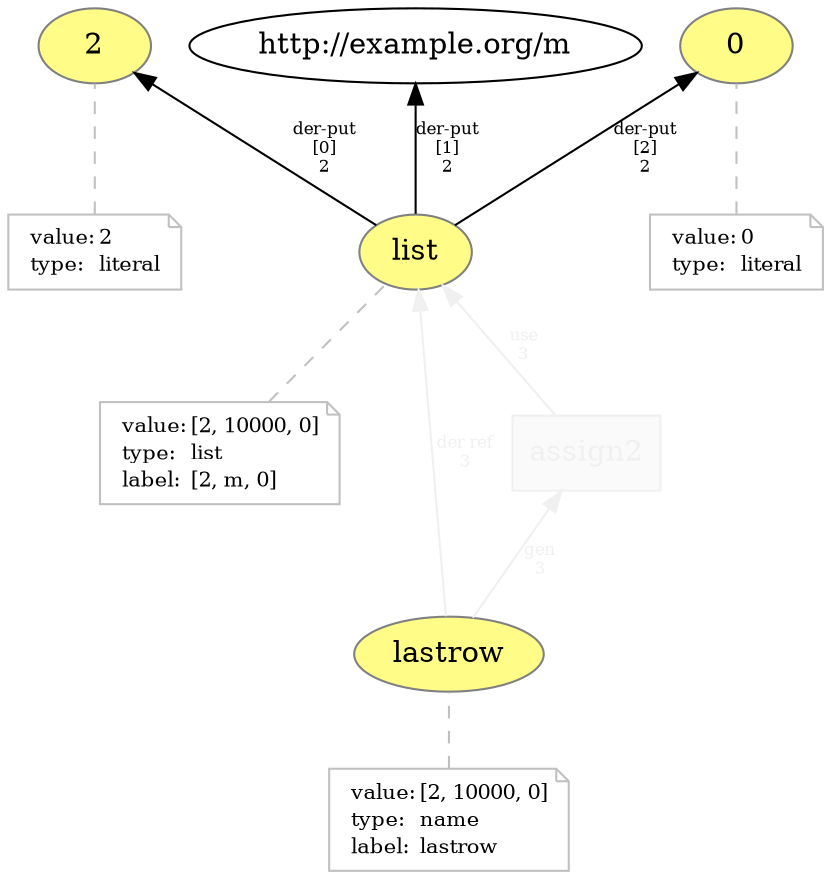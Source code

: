 digraph "PROV" { size="16,12"; rankdir="BT";
"http://example.org/2" [fillcolor="#FFFC87",color="#808080",style="filled",label="2",URL="http://example.org/2"]
"-attrs0" [color="gray",shape="note",fontsize="10",fontcolor="black",label=<<TABLE cellpadding="0" border="0">
	<TR>
	    <TD align="left">value:</TD>
	    <TD align="left">2</TD>
	</TR>
	<TR>
	    <TD align="left">type:</TD>
	    <TD align="left">literal</TD>
	</TR>
</TABLE>>]
"-attrs0" -> "http://example.org/2" [color="gray",style="dashed",arrowhead="none"]
"http://example.org/0" [fillcolor="#FFFC87",color="#808080",style="filled",label="0",URL="http://example.org/0"]
"-attrs1" [color="gray",shape="note",fontsize="10",fontcolor="black",label=<<TABLE cellpadding="0" border="0">
	<TR>
	    <TD align="left">value:</TD>
	    <TD align="left">0</TD>
	</TR>
	<TR>
	    <TD align="left">type:</TD>
	    <TD align="left">literal</TD>
	</TR>
</TABLE>>]
"-attrs1" -> "http://example.org/0" [color="gray",style="dashed",arrowhead="none"]
"http://example.org/list" [fillcolor="#FFFC87",color="#808080",style="filled",label="list",URL="http://example.org/list"]
"-attrs2" [color="gray",shape="note",fontsize="10",fontcolor="black",label=<<TABLE cellpadding="0" border="0">
	<TR>
	    <TD align="left">value:</TD>
	    <TD align="left">[2, 10000, 0]</TD>
	</TR>
	<TR>
	    <TD align="left">type:</TD>
	    <TD align="left">list</TD>
	</TR>
	<TR>
	    <TD align="left">label:</TD>
	    <TD align="left">[2, m, 0]</TD>
	</TR>
</TABLE>>]
"-attrs2" -> "http://example.org/list" [color="gray",style="dashed",arrowhead="none"]
"http://example.org/list" -> "http://example.org/2" [fontsize="8",distance="1.5",angle="60.0",rotation="20",label="der-put
[0]
2"]
"http://example.org/list" -> "http://example.org/m" [fontsize="8",distance="1.5",angle="60.0",rotation="20",label="der-put
[1]
2"]
"http://example.org/list" -> "http://example.org/0" [fontsize="8",distance="1.5",angle="60.0",rotation="20",label="der-put
[2]
2"]
"http://example.org/lastrow" [fillcolor="#FFFC87",color="#808080",style="filled",label="lastrow",URL="http://example.org/lastrow"]
"-attrs3" [color="gray",shape="note",fontsize="10",fontcolor="black",label=<<TABLE cellpadding="0" border="0">
	<TR>
	    <TD align="left">value:</TD>
	    <TD align="left">[2, 10000, 0]</TD>
	</TR>
	<TR>
	    <TD align="left">type:</TD>
	    <TD align="left">name</TD>
	</TR>
	<TR>
	    <TD align="left">label:</TD>
	    <TD align="left">lastrow</TD>
	</TR>
</TABLE>>]
"-attrs3" -> "http://example.org/lastrow" [color="gray",style="dashed",arrowhead="none"]
"http://example.org/assign2" [fillcolor="#FAFAFA",color="#F0F0F0",shape="polygon",sides="4",style="filled",fontcolor="#F0F0F0",label="assign2",URL="http://example.org/assign2"]
"http://example.org/lastrow" -> "http://example.org/list" [fontsize="8",distance="1.5",angle="60.0",rotation="20",label="der ref
3",fontcolor="#F0F0F0",color="#F0F0F0"]
"http://example.org/assign2" -> "http://example.org/list" [fontsize="8",distance="1.5",angle="60.0",rotation="20",label="use
3",fontcolor="#F0F0F0",color="#F0F0F0"]
"http://example.org/lastrow" -> "http://example.org/assign2" [fontsize="8",distance="1.5",angle="60.0",rotation="20",label="gen
3",fontcolor="#F0F0F0",color="#F0F0F0"]
}
